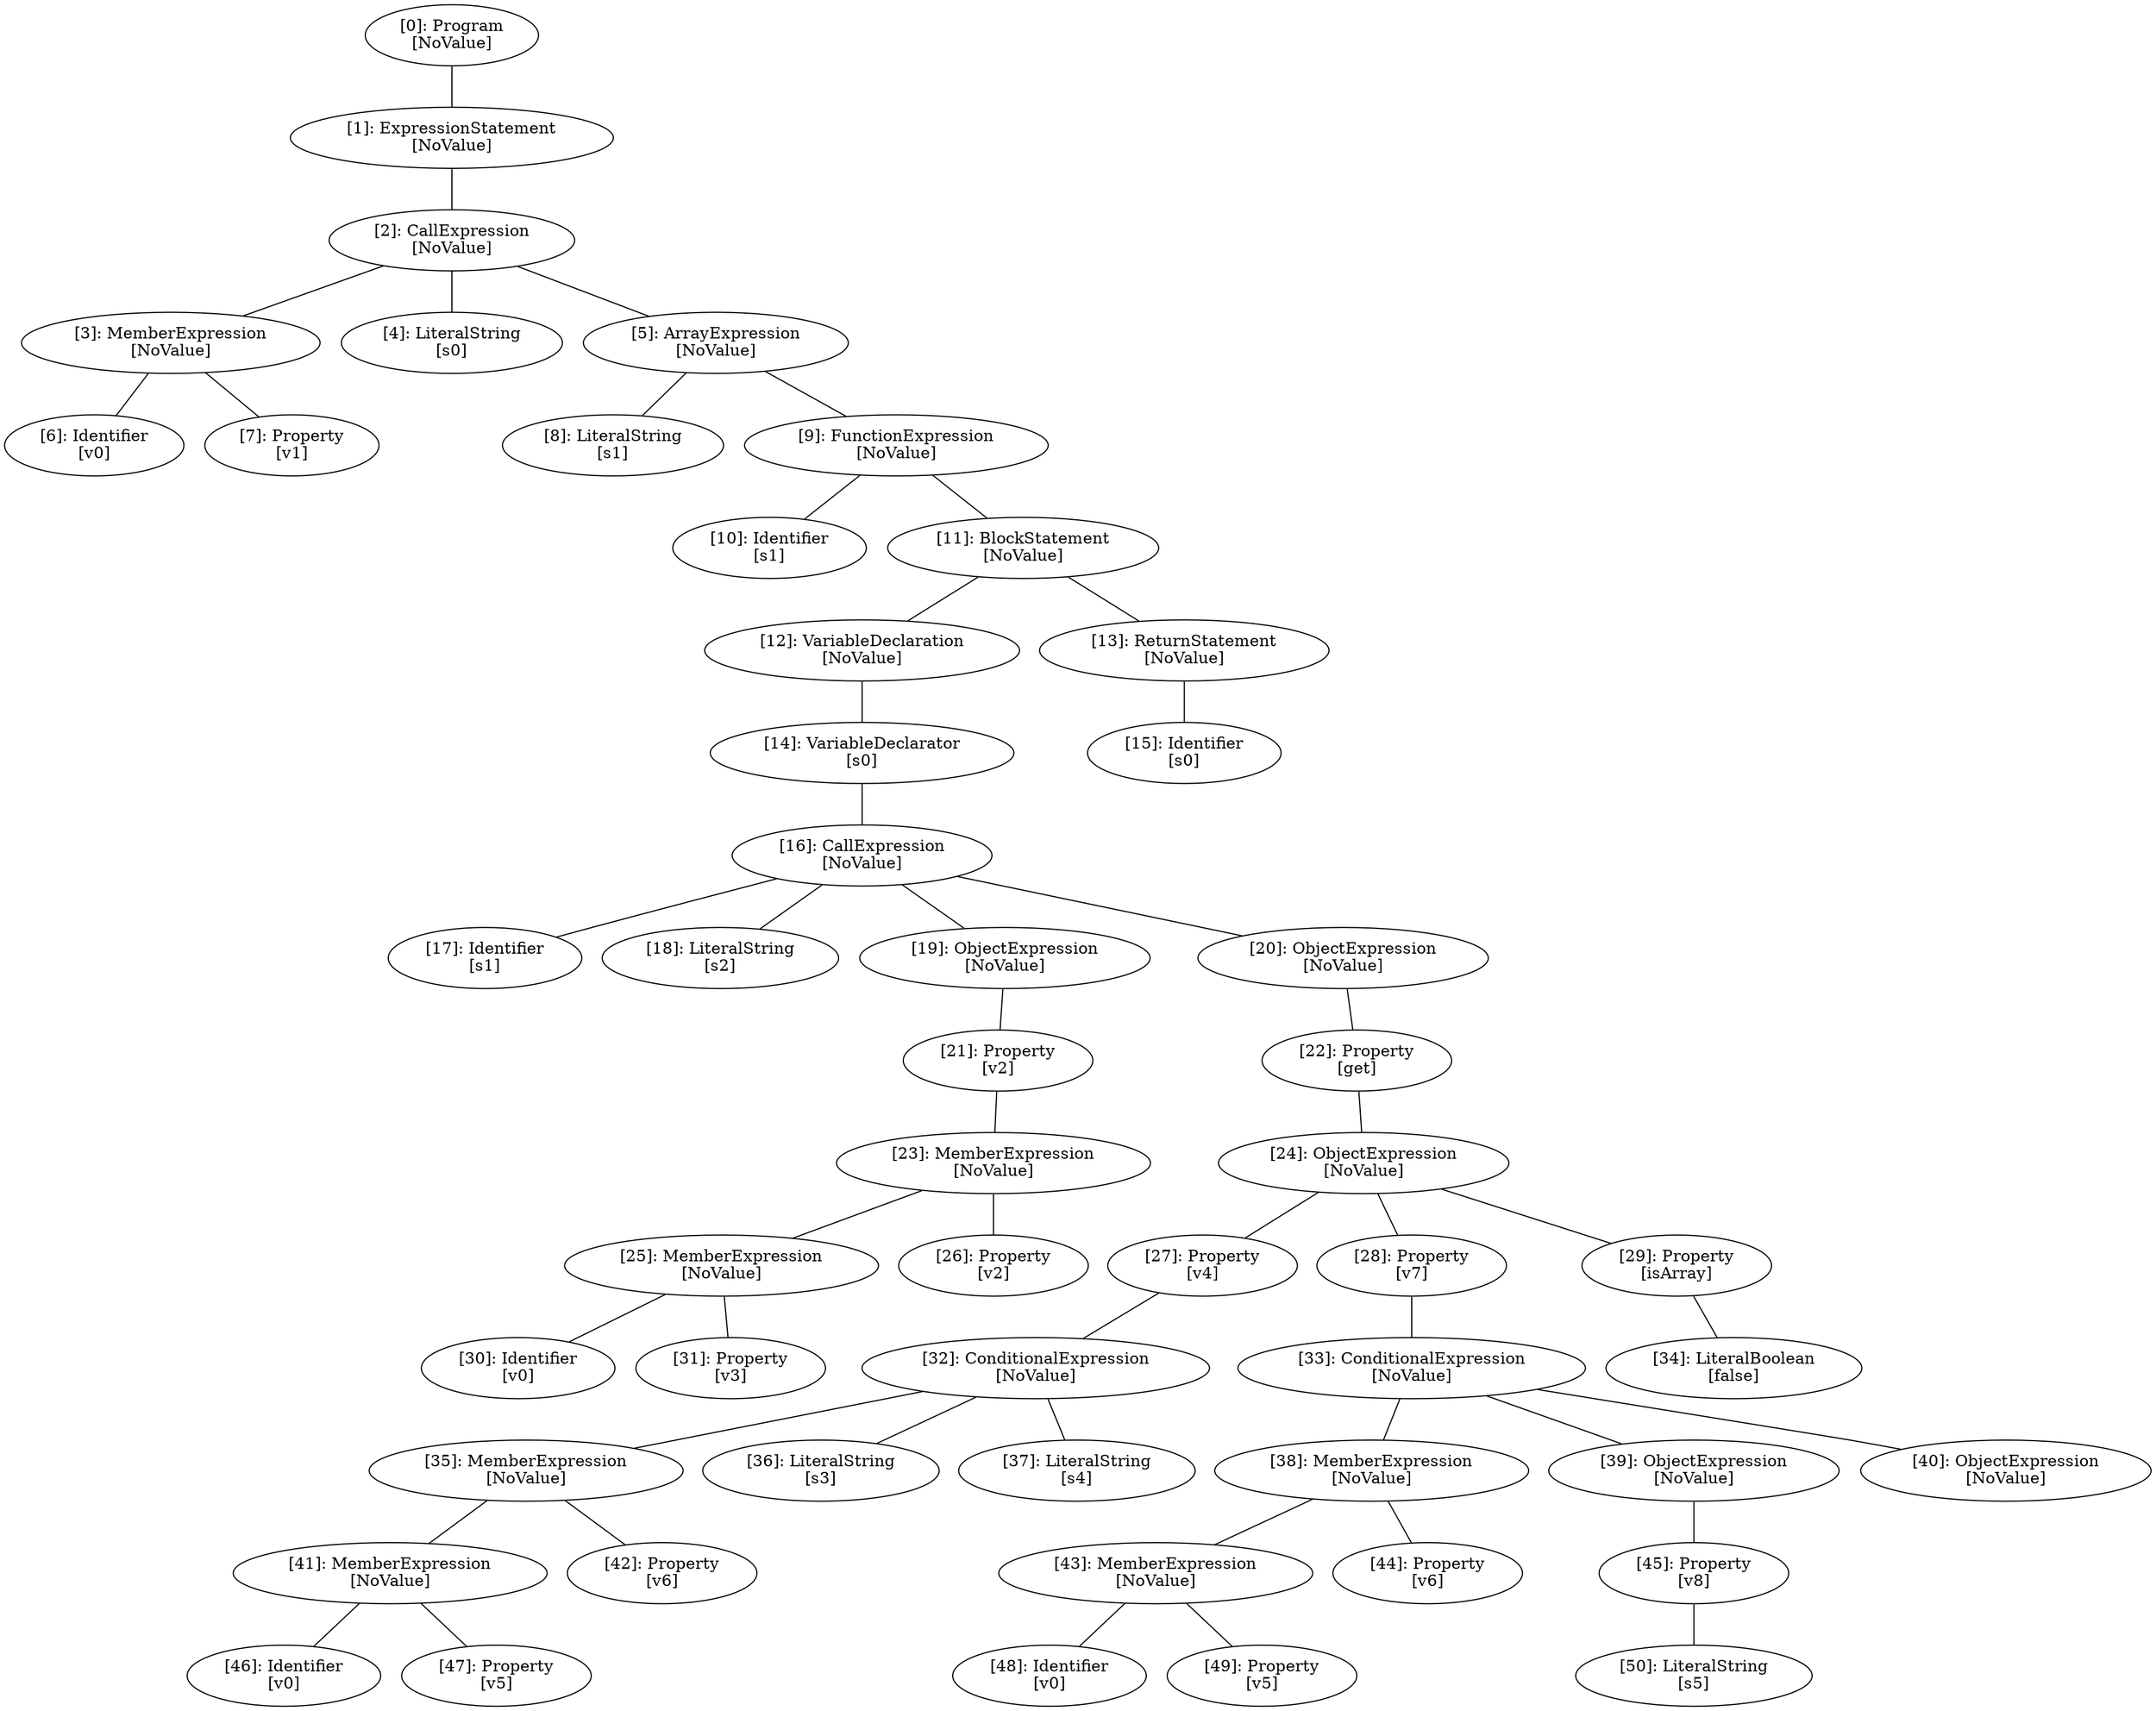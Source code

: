 // Result
graph {
	0 [label="[0]: Program
[NoValue]"]
	1 [label="[1]: ExpressionStatement
[NoValue]"]
	2 [label="[2]: CallExpression
[NoValue]"]
	3 [label="[3]: MemberExpression
[NoValue]"]
	4 [label="[4]: LiteralString
[s0]"]
	5 [label="[5]: ArrayExpression
[NoValue]"]
	6 [label="[6]: Identifier
[v0]"]
	7 [label="[7]: Property
[v1]"]
	8 [label="[8]: LiteralString
[s1]"]
	9 [label="[9]: FunctionExpression
[NoValue]"]
	10 [label="[10]: Identifier
[s1]"]
	11 [label="[11]: BlockStatement
[NoValue]"]
	12 [label="[12]: VariableDeclaration
[NoValue]"]
	13 [label="[13]: ReturnStatement
[NoValue]"]
	14 [label="[14]: VariableDeclarator
[s0]"]
	15 [label="[15]: Identifier
[s0]"]
	16 [label="[16]: CallExpression
[NoValue]"]
	17 [label="[17]: Identifier
[s1]"]
	18 [label="[18]: LiteralString
[s2]"]
	19 [label="[19]: ObjectExpression
[NoValue]"]
	20 [label="[20]: ObjectExpression
[NoValue]"]
	21 [label="[21]: Property
[v2]"]
	22 [label="[22]: Property
[get]"]
	23 [label="[23]: MemberExpression
[NoValue]"]
	24 [label="[24]: ObjectExpression
[NoValue]"]
	25 [label="[25]: MemberExpression
[NoValue]"]
	26 [label="[26]: Property
[v2]"]
	27 [label="[27]: Property
[v4]"]
	28 [label="[28]: Property
[v7]"]
	29 [label="[29]: Property
[isArray]"]
	30 [label="[30]: Identifier
[v0]"]
	31 [label="[31]: Property
[v3]"]
	32 [label="[32]: ConditionalExpression
[NoValue]"]
	33 [label="[33]: ConditionalExpression
[NoValue]"]
	34 [label="[34]: LiteralBoolean
[false]"]
	35 [label="[35]: MemberExpression
[NoValue]"]
	36 [label="[36]: LiteralString
[s3]"]
	37 [label="[37]: LiteralString
[s4]"]
	38 [label="[38]: MemberExpression
[NoValue]"]
	39 [label="[39]: ObjectExpression
[NoValue]"]
	40 [label="[40]: ObjectExpression
[NoValue]"]
	41 [label="[41]: MemberExpression
[NoValue]"]
	42 [label="[42]: Property
[v6]"]
	43 [label="[43]: MemberExpression
[NoValue]"]
	44 [label="[44]: Property
[v6]"]
	45 [label="[45]: Property
[v8]"]
	46 [label="[46]: Identifier
[v0]"]
	47 [label="[47]: Property
[v5]"]
	48 [label="[48]: Identifier
[v0]"]
	49 [label="[49]: Property
[v5]"]
	50 [label="[50]: LiteralString
[s5]"]
	0 -- 1
	1 -- 2
	2 -- 3
	2 -- 4
	2 -- 5
	3 -- 6
	3 -- 7
	5 -- 8
	5 -- 9
	9 -- 10
	9 -- 11
	11 -- 12
	11 -- 13
	12 -- 14
	13 -- 15
	14 -- 16
	16 -- 17
	16 -- 18
	16 -- 19
	16 -- 20
	19 -- 21
	20 -- 22
	21 -- 23
	22 -- 24
	23 -- 25
	23 -- 26
	24 -- 27
	24 -- 28
	24 -- 29
	25 -- 30
	25 -- 31
	27 -- 32
	28 -- 33
	29 -- 34
	32 -- 35
	32 -- 36
	32 -- 37
	33 -- 38
	33 -- 39
	33 -- 40
	35 -- 41
	35 -- 42
	38 -- 43
	38 -- 44
	39 -- 45
	41 -- 46
	41 -- 47
	43 -- 48
	43 -- 49
	45 -- 50
}
